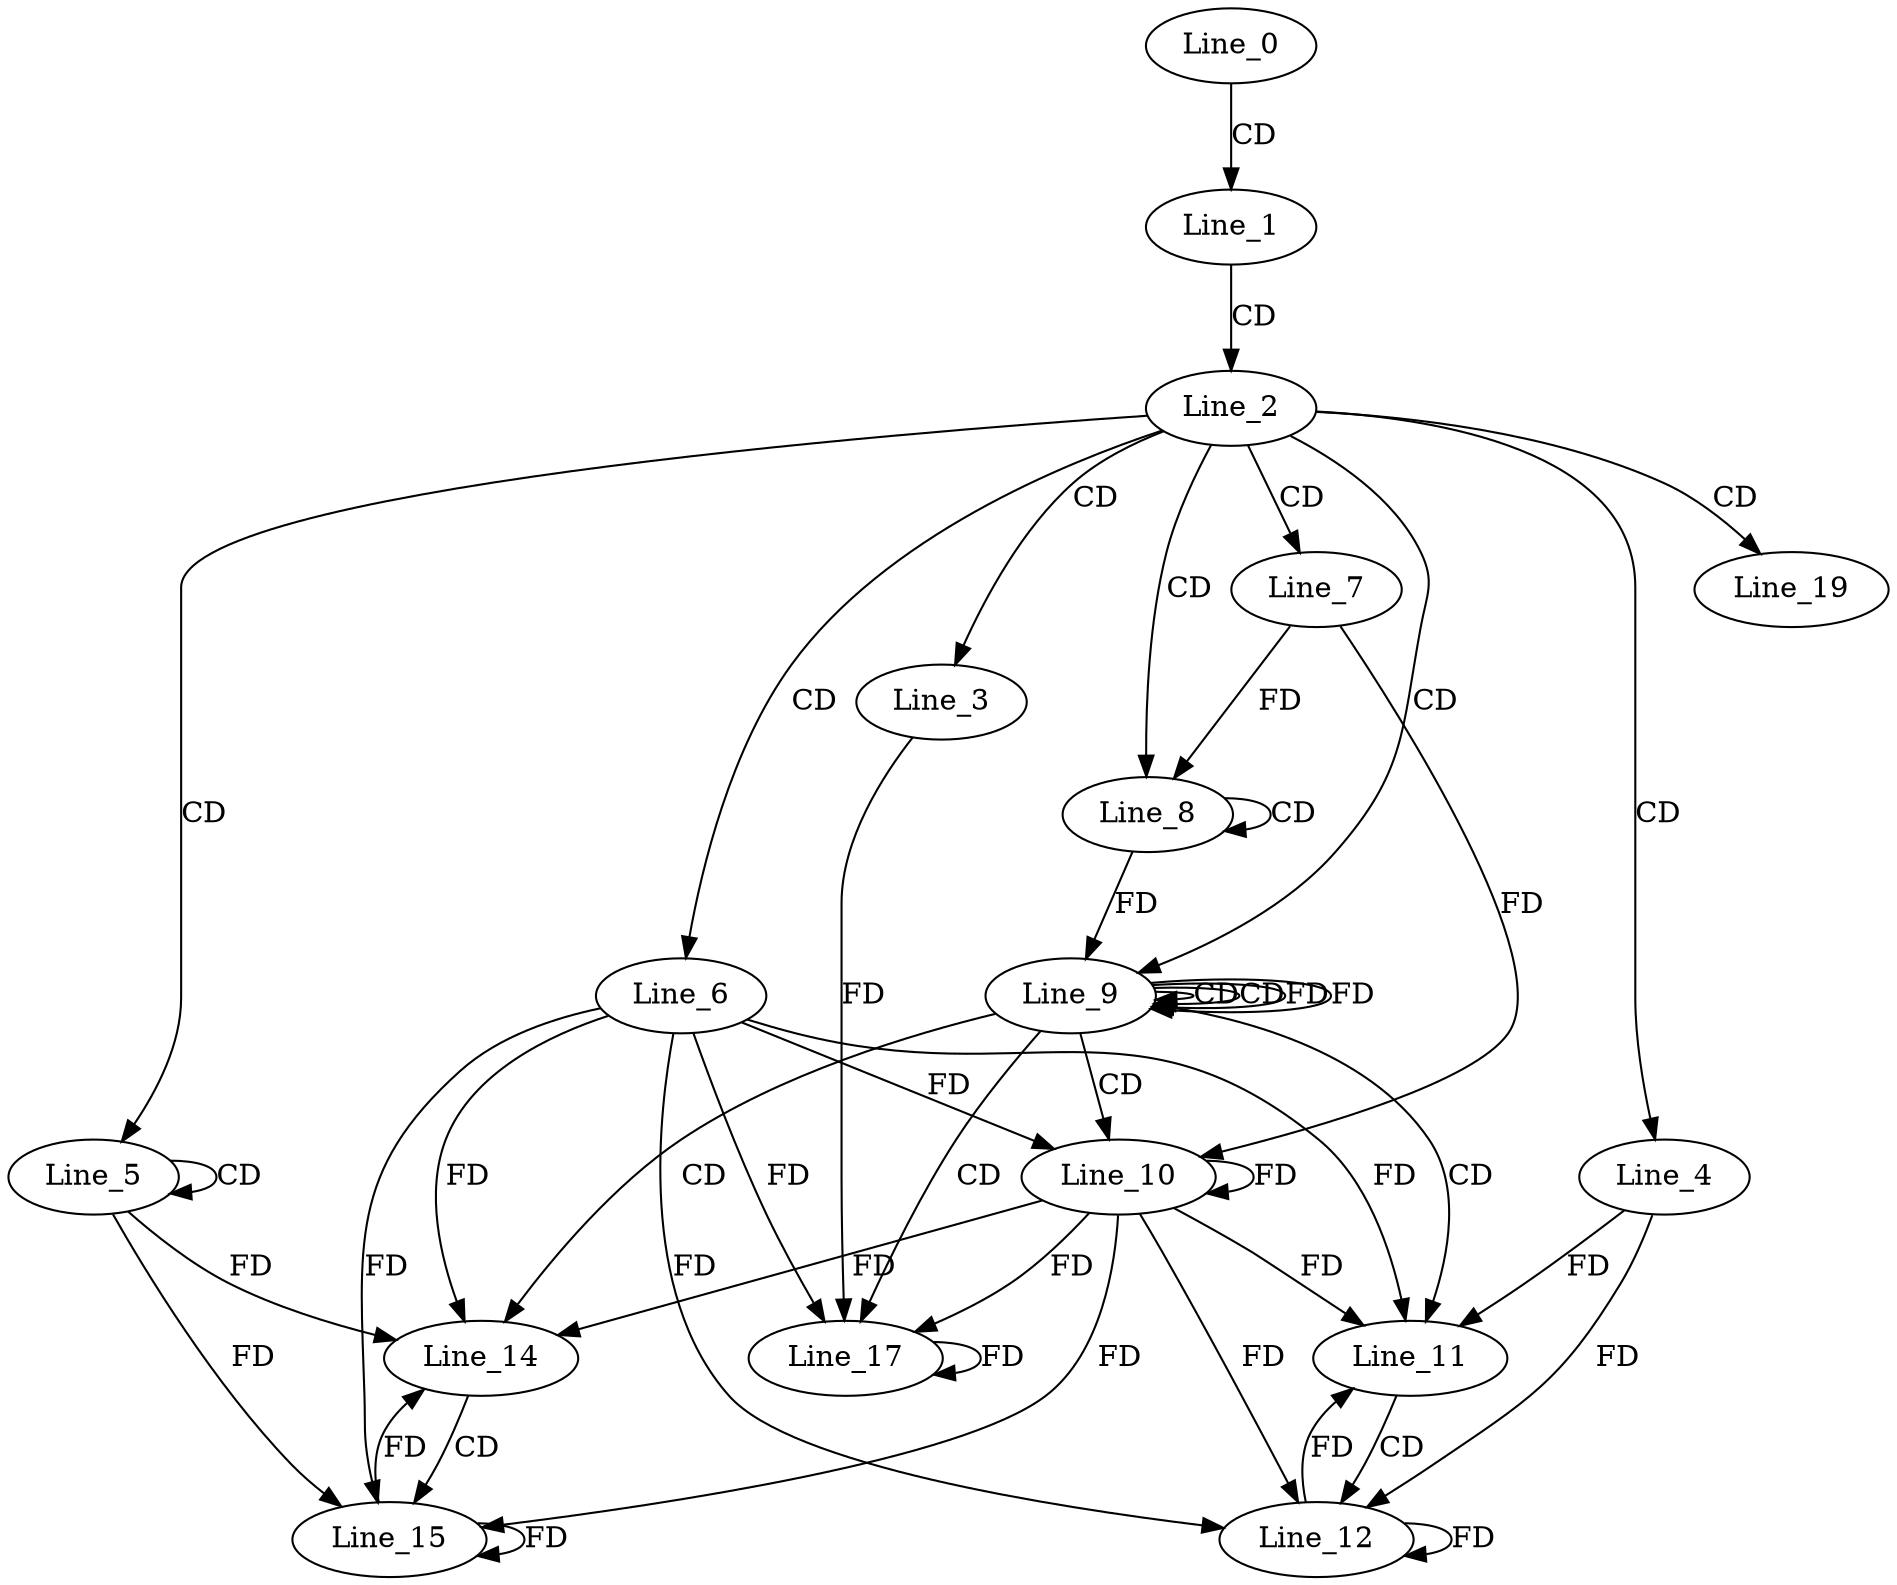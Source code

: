 digraph G {
  Line_0;
  Line_1;
  Line_2;
  Line_3;
  Line_4;
  Line_5;
  Line_5;
  Line_6;
  Line_7;
  Line_8;
  Line_8;
  Line_9;
  Line_9;
  Line_9;
  Line_10;
  Line_10;
  Line_11;
  Line_12;
  Line_14;
  Line_15;
  Line_17;
  Line_19;
  Line_0 -> Line_1 [ label="CD" ];
  Line_1 -> Line_2 [ label="CD" ];
  Line_2 -> Line_3 [ label="CD" ];
  Line_2 -> Line_4 [ label="CD" ];
  Line_2 -> Line_5 [ label="CD" ];
  Line_5 -> Line_5 [ label="CD" ];
  Line_2 -> Line_6 [ label="CD" ];
  Line_2 -> Line_7 [ label="CD" ];
  Line_2 -> Line_8 [ label="CD" ];
  Line_8 -> Line_8 [ label="CD" ];
  Line_7 -> Line_8 [ label="FD" ];
  Line_2 -> Line_9 [ label="CD" ];
  Line_9 -> Line_9 [ label="CD" ];
  Line_8 -> Line_9 [ label="FD" ];
  Line_9 -> Line_9 [ label="CD" ];
  Line_9 -> Line_9 [ label="FD" ];
  Line_9 -> Line_10 [ label="CD" ];
  Line_10 -> Line_10 [ label="FD" ];
  Line_6 -> Line_10 [ label="FD" ];
  Line_7 -> Line_10 [ label="FD" ];
  Line_9 -> Line_11 [ label="CD" ];
  Line_10 -> Line_11 [ label="FD" ];
  Line_6 -> Line_11 [ label="FD" ];
  Line_4 -> Line_11 [ label="FD" ];
  Line_11 -> Line_12 [ label="CD" ];
  Line_12 -> Line_12 [ label="FD" ];
  Line_4 -> Line_12 [ label="FD" ];
  Line_10 -> Line_12 [ label="FD" ];
  Line_6 -> Line_12 [ label="FD" ];
  Line_9 -> Line_14 [ label="CD" ];
  Line_10 -> Line_14 [ label="FD" ];
  Line_6 -> Line_14 [ label="FD" ];
  Line_5 -> Line_14 [ label="FD" ];
  Line_14 -> Line_15 [ label="CD" ];
  Line_15 -> Line_15 [ label="FD" ];
  Line_5 -> Line_15 [ label="FD" ];
  Line_10 -> Line_15 [ label="FD" ];
  Line_6 -> Line_15 [ label="FD" ];
  Line_9 -> Line_17 [ label="CD" ];
  Line_17 -> Line_17 [ label="FD" ];
  Line_3 -> Line_17 [ label="FD" ];
  Line_10 -> Line_17 [ label="FD" ];
  Line_6 -> Line_17 [ label="FD" ];
  Line_2 -> Line_19 [ label="CD" ];
  Line_9 -> Line_9 [ label="FD" ];
  Line_12 -> Line_11 [ label="FD" ];
  Line_15 -> Line_14 [ label="FD" ];
}
